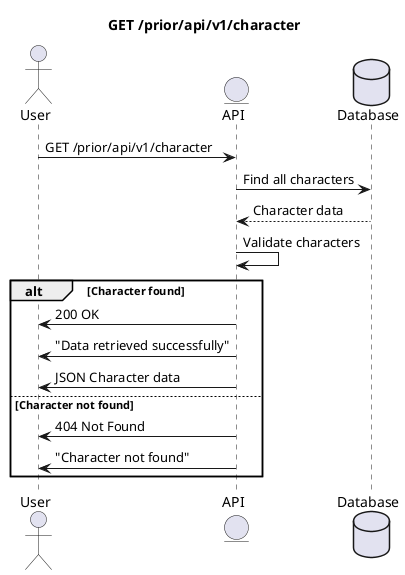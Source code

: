 @startuml
'https://plantuml.com/sequence-diagram

title GET /prior/api/v1/character

actor User as u
entity API as a
database Database as d

u->a : GET /prior/api/v1/character
a->d: Find all characters
d-->a : Character data
a->a : Validate characters

alt Character found
    a->u : 200 OK
    a->u : "Data retrieved successfully"
    a->u : JSON Character data
else Character not found
    a->u : 404 Not Found
    a->u : "Character not found"
end

@enduml